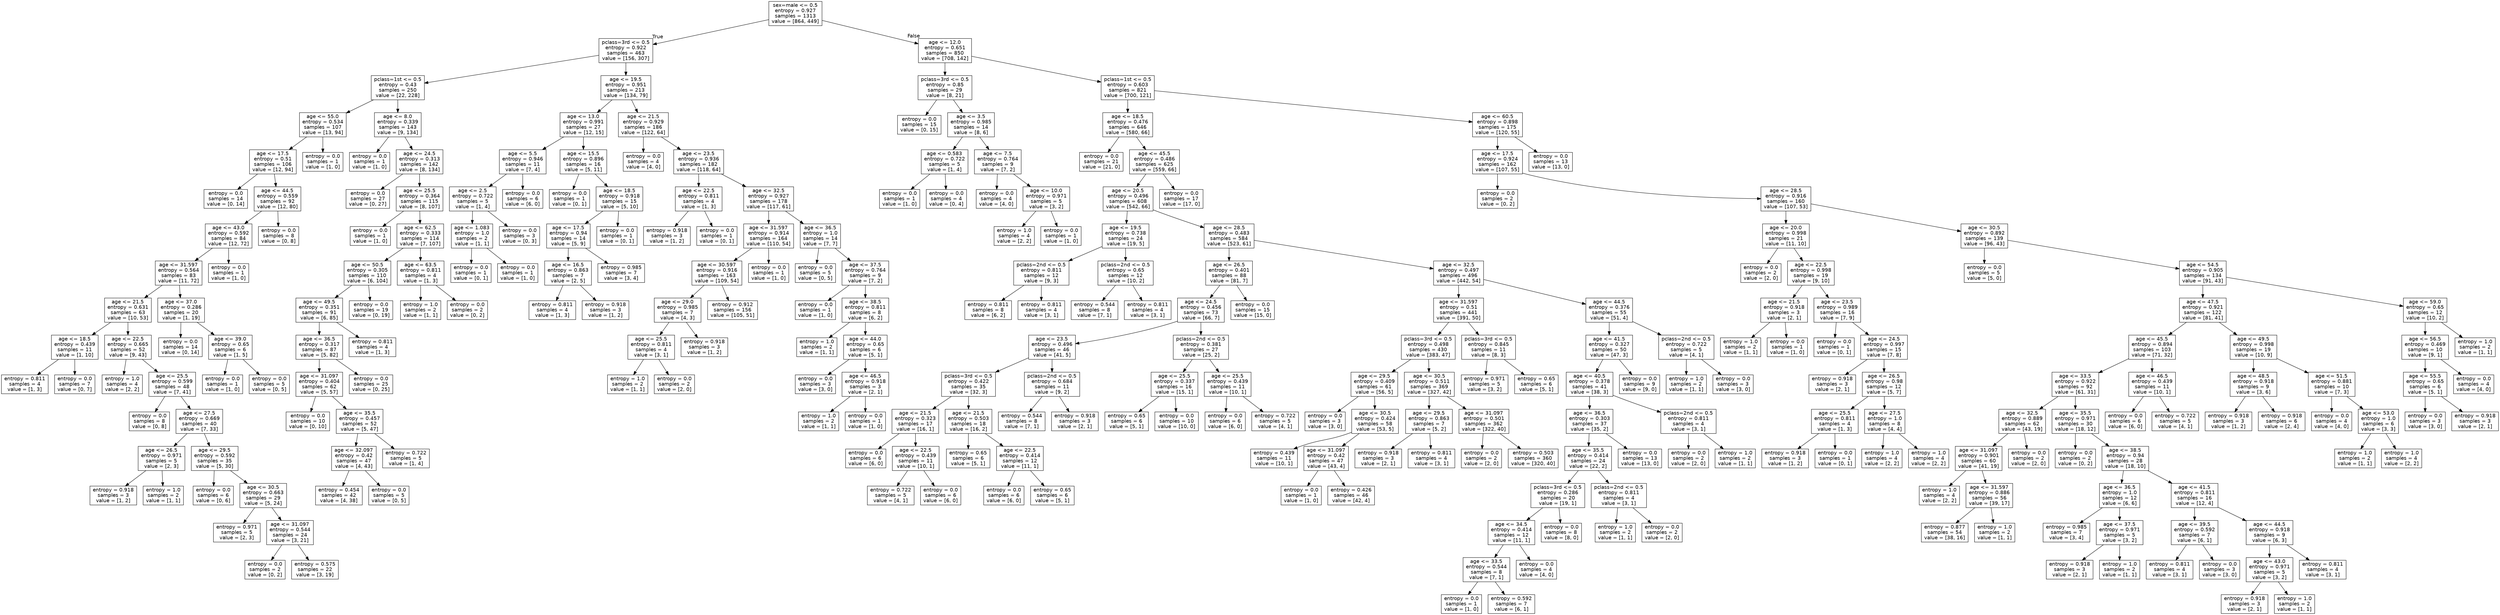 digraph Tree {
node [shape=box, fontname="helvetica"] ;
edge [fontname="helvetica"] ;
0 [label="sex=male <= 0.5\nentropy = 0.927\nsamples = 1313\nvalue = [864, 449]"] ;
1 [label="pclass=3rd <= 0.5\nentropy = 0.922\nsamples = 463\nvalue = [156, 307]"] ;
0 -> 1 [labeldistance=2.5, labelangle=45, headlabel="True"] ;
2 [label="pclass=1st <= 0.5\nentropy = 0.43\nsamples = 250\nvalue = [22, 228]"] ;
1 -> 2 ;
3 [label="age <= 55.0\nentropy = 0.534\nsamples = 107\nvalue = [13, 94]"] ;
2 -> 3 ;
4 [label="age <= 17.5\nentropy = 0.51\nsamples = 106\nvalue = [12, 94]"] ;
3 -> 4 ;
5 [label="entropy = 0.0\nsamples = 14\nvalue = [0, 14]"] ;
4 -> 5 ;
6 [label="age <= 44.5\nentropy = 0.559\nsamples = 92\nvalue = [12, 80]"] ;
4 -> 6 ;
7 [label="age <= 43.0\nentropy = 0.592\nsamples = 84\nvalue = [12, 72]"] ;
6 -> 7 ;
8 [label="age <= 31.597\nentropy = 0.564\nsamples = 83\nvalue = [11, 72]"] ;
7 -> 8 ;
9 [label="age <= 21.5\nentropy = 0.631\nsamples = 63\nvalue = [10, 53]"] ;
8 -> 9 ;
10 [label="age <= 18.5\nentropy = 0.439\nsamples = 11\nvalue = [1, 10]"] ;
9 -> 10 ;
11 [label="entropy = 0.811\nsamples = 4\nvalue = [1, 3]"] ;
10 -> 11 ;
12 [label="entropy = 0.0\nsamples = 7\nvalue = [0, 7]"] ;
10 -> 12 ;
13 [label="age <= 22.5\nentropy = 0.665\nsamples = 52\nvalue = [9, 43]"] ;
9 -> 13 ;
14 [label="entropy = 1.0\nsamples = 4\nvalue = [2, 2]"] ;
13 -> 14 ;
15 [label="age <= 25.5\nentropy = 0.599\nsamples = 48\nvalue = [7, 41]"] ;
13 -> 15 ;
16 [label="entropy = 0.0\nsamples = 8\nvalue = [0, 8]"] ;
15 -> 16 ;
17 [label="age <= 27.5\nentropy = 0.669\nsamples = 40\nvalue = [7, 33]"] ;
15 -> 17 ;
18 [label="age <= 26.5\nentropy = 0.971\nsamples = 5\nvalue = [2, 3]"] ;
17 -> 18 ;
19 [label="entropy = 0.918\nsamples = 3\nvalue = [1, 2]"] ;
18 -> 19 ;
20 [label="entropy = 1.0\nsamples = 2\nvalue = [1, 1]"] ;
18 -> 20 ;
21 [label="age <= 29.5\nentropy = 0.592\nsamples = 35\nvalue = [5, 30]"] ;
17 -> 21 ;
22 [label="entropy = 0.0\nsamples = 6\nvalue = [0, 6]"] ;
21 -> 22 ;
23 [label="age <= 30.5\nentropy = 0.663\nsamples = 29\nvalue = [5, 24]"] ;
21 -> 23 ;
24 [label="entropy = 0.971\nsamples = 5\nvalue = [2, 3]"] ;
23 -> 24 ;
25 [label="age <= 31.097\nentropy = 0.544\nsamples = 24\nvalue = [3, 21]"] ;
23 -> 25 ;
26 [label="entropy = 0.0\nsamples = 2\nvalue = [0, 2]"] ;
25 -> 26 ;
27 [label="entropy = 0.575\nsamples = 22\nvalue = [3, 19]"] ;
25 -> 27 ;
28 [label="age <= 37.0\nentropy = 0.286\nsamples = 20\nvalue = [1, 19]"] ;
8 -> 28 ;
29 [label="entropy = 0.0\nsamples = 14\nvalue = [0, 14]"] ;
28 -> 29 ;
30 [label="age <= 39.0\nentropy = 0.65\nsamples = 6\nvalue = [1, 5]"] ;
28 -> 30 ;
31 [label="entropy = 0.0\nsamples = 1\nvalue = [1, 0]"] ;
30 -> 31 ;
32 [label="entropy = 0.0\nsamples = 5\nvalue = [0, 5]"] ;
30 -> 32 ;
33 [label="entropy = 0.0\nsamples = 1\nvalue = [1, 0]"] ;
7 -> 33 ;
34 [label="entropy = 0.0\nsamples = 8\nvalue = [0, 8]"] ;
6 -> 34 ;
35 [label="entropy = 0.0\nsamples = 1\nvalue = [1, 0]"] ;
3 -> 35 ;
36 [label="age <= 8.0\nentropy = 0.339\nsamples = 143\nvalue = [9, 134]"] ;
2 -> 36 ;
37 [label="entropy = 0.0\nsamples = 1\nvalue = [1, 0]"] ;
36 -> 37 ;
38 [label="age <= 24.5\nentropy = 0.313\nsamples = 142\nvalue = [8, 134]"] ;
36 -> 38 ;
39 [label="entropy = 0.0\nsamples = 27\nvalue = [0, 27]"] ;
38 -> 39 ;
40 [label="age <= 25.5\nentropy = 0.364\nsamples = 115\nvalue = [8, 107]"] ;
38 -> 40 ;
41 [label="entropy = 0.0\nsamples = 1\nvalue = [1, 0]"] ;
40 -> 41 ;
42 [label="age <= 62.5\nentropy = 0.333\nsamples = 114\nvalue = [7, 107]"] ;
40 -> 42 ;
43 [label="age <= 50.5\nentropy = 0.305\nsamples = 110\nvalue = [6, 104]"] ;
42 -> 43 ;
44 [label="age <= 49.5\nentropy = 0.351\nsamples = 91\nvalue = [6, 85]"] ;
43 -> 44 ;
45 [label="age <= 36.5\nentropy = 0.317\nsamples = 87\nvalue = [5, 82]"] ;
44 -> 45 ;
46 [label="age <= 31.097\nentropy = 0.404\nsamples = 62\nvalue = [5, 57]"] ;
45 -> 46 ;
47 [label="entropy = 0.0\nsamples = 10\nvalue = [0, 10]"] ;
46 -> 47 ;
48 [label="age <= 35.5\nentropy = 0.457\nsamples = 52\nvalue = [5, 47]"] ;
46 -> 48 ;
49 [label="age <= 32.097\nentropy = 0.42\nsamples = 47\nvalue = [4, 43]"] ;
48 -> 49 ;
50 [label="entropy = 0.454\nsamples = 42\nvalue = [4, 38]"] ;
49 -> 50 ;
51 [label="entropy = 0.0\nsamples = 5\nvalue = [0, 5]"] ;
49 -> 51 ;
52 [label="entropy = 0.722\nsamples = 5\nvalue = [1, 4]"] ;
48 -> 52 ;
53 [label="entropy = 0.0\nsamples = 25\nvalue = [0, 25]"] ;
45 -> 53 ;
54 [label="entropy = 0.811\nsamples = 4\nvalue = [1, 3]"] ;
44 -> 54 ;
55 [label="entropy = 0.0\nsamples = 19\nvalue = [0, 19]"] ;
43 -> 55 ;
56 [label="age <= 63.5\nentropy = 0.811\nsamples = 4\nvalue = [1, 3]"] ;
42 -> 56 ;
57 [label="entropy = 1.0\nsamples = 2\nvalue = [1, 1]"] ;
56 -> 57 ;
58 [label="entropy = 0.0\nsamples = 2\nvalue = [0, 2]"] ;
56 -> 58 ;
59 [label="age <= 19.5\nentropy = 0.951\nsamples = 213\nvalue = [134, 79]"] ;
1 -> 59 ;
60 [label="age <= 13.0\nentropy = 0.991\nsamples = 27\nvalue = [12, 15]"] ;
59 -> 60 ;
61 [label="age <= 5.5\nentropy = 0.946\nsamples = 11\nvalue = [7, 4]"] ;
60 -> 61 ;
62 [label="age <= 2.5\nentropy = 0.722\nsamples = 5\nvalue = [1, 4]"] ;
61 -> 62 ;
63 [label="age <= 1.083\nentropy = 1.0\nsamples = 2\nvalue = [1, 1]"] ;
62 -> 63 ;
64 [label="entropy = 0.0\nsamples = 1\nvalue = [0, 1]"] ;
63 -> 64 ;
65 [label="entropy = 0.0\nsamples = 1\nvalue = [1, 0]"] ;
63 -> 65 ;
66 [label="entropy = 0.0\nsamples = 3\nvalue = [0, 3]"] ;
62 -> 66 ;
67 [label="entropy = 0.0\nsamples = 6\nvalue = [6, 0]"] ;
61 -> 67 ;
68 [label="age <= 15.5\nentropy = 0.896\nsamples = 16\nvalue = [5, 11]"] ;
60 -> 68 ;
69 [label="entropy = 0.0\nsamples = 1\nvalue = [0, 1]"] ;
68 -> 69 ;
70 [label="age <= 18.5\nentropy = 0.918\nsamples = 15\nvalue = [5, 10]"] ;
68 -> 70 ;
71 [label="age <= 17.5\nentropy = 0.94\nsamples = 14\nvalue = [5, 9]"] ;
70 -> 71 ;
72 [label="age <= 16.5\nentropy = 0.863\nsamples = 7\nvalue = [2, 5]"] ;
71 -> 72 ;
73 [label="entropy = 0.811\nsamples = 4\nvalue = [1, 3]"] ;
72 -> 73 ;
74 [label="entropy = 0.918\nsamples = 3\nvalue = [1, 2]"] ;
72 -> 74 ;
75 [label="entropy = 0.985\nsamples = 7\nvalue = [3, 4]"] ;
71 -> 75 ;
76 [label="entropy = 0.0\nsamples = 1\nvalue = [0, 1]"] ;
70 -> 76 ;
77 [label="age <= 21.5\nentropy = 0.929\nsamples = 186\nvalue = [122, 64]"] ;
59 -> 77 ;
78 [label="entropy = 0.0\nsamples = 4\nvalue = [4, 0]"] ;
77 -> 78 ;
79 [label="age <= 23.5\nentropy = 0.936\nsamples = 182\nvalue = [118, 64]"] ;
77 -> 79 ;
80 [label="age <= 22.5\nentropy = 0.811\nsamples = 4\nvalue = [1, 3]"] ;
79 -> 80 ;
81 [label="entropy = 0.918\nsamples = 3\nvalue = [1, 2]"] ;
80 -> 81 ;
82 [label="entropy = 0.0\nsamples = 1\nvalue = [0, 1]"] ;
80 -> 82 ;
83 [label="age <= 32.5\nentropy = 0.927\nsamples = 178\nvalue = [117, 61]"] ;
79 -> 83 ;
84 [label="age <= 31.597\nentropy = 0.914\nsamples = 164\nvalue = [110, 54]"] ;
83 -> 84 ;
85 [label="age <= 30.597\nentropy = 0.916\nsamples = 163\nvalue = [109, 54]"] ;
84 -> 85 ;
86 [label="age <= 29.0\nentropy = 0.985\nsamples = 7\nvalue = [4, 3]"] ;
85 -> 86 ;
87 [label="age <= 25.5\nentropy = 0.811\nsamples = 4\nvalue = [3, 1]"] ;
86 -> 87 ;
88 [label="entropy = 1.0\nsamples = 2\nvalue = [1, 1]"] ;
87 -> 88 ;
89 [label="entropy = 0.0\nsamples = 2\nvalue = [2, 0]"] ;
87 -> 89 ;
90 [label="entropy = 0.918\nsamples = 3\nvalue = [1, 2]"] ;
86 -> 90 ;
91 [label="entropy = 0.912\nsamples = 156\nvalue = [105, 51]"] ;
85 -> 91 ;
92 [label="entropy = 0.0\nsamples = 1\nvalue = [1, 0]"] ;
84 -> 92 ;
93 [label="age <= 36.5\nentropy = 1.0\nsamples = 14\nvalue = [7, 7]"] ;
83 -> 93 ;
94 [label="entropy = 0.0\nsamples = 5\nvalue = [0, 5]"] ;
93 -> 94 ;
95 [label="age <= 37.5\nentropy = 0.764\nsamples = 9\nvalue = [7, 2]"] ;
93 -> 95 ;
96 [label="entropy = 0.0\nsamples = 1\nvalue = [1, 0]"] ;
95 -> 96 ;
97 [label="age <= 38.5\nentropy = 0.811\nsamples = 8\nvalue = [6, 2]"] ;
95 -> 97 ;
98 [label="entropy = 1.0\nsamples = 2\nvalue = [1, 1]"] ;
97 -> 98 ;
99 [label="age <= 44.0\nentropy = 0.65\nsamples = 6\nvalue = [5, 1]"] ;
97 -> 99 ;
100 [label="entropy = 0.0\nsamples = 3\nvalue = [3, 0]"] ;
99 -> 100 ;
101 [label="age <= 46.5\nentropy = 0.918\nsamples = 3\nvalue = [2, 1]"] ;
99 -> 101 ;
102 [label="entropy = 1.0\nsamples = 2\nvalue = [1, 1]"] ;
101 -> 102 ;
103 [label="entropy = 0.0\nsamples = 1\nvalue = [1, 0]"] ;
101 -> 103 ;
104 [label="age <= 12.0\nentropy = 0.651\nsamples = 850\nvalue = [708, 142]"] ;
0 -> 104 [labeldistance=2.5, labelangle=-45, headlabel="False"] ;
105 [label="pclass=3rd <= 0.5\nentropy = 0.85\nsamples = 29\nvalue = [8, 21]"] ;
104 -> 105 ;
106 [label="entropy = 0.0\nsamples = 15\nvalue = [0, 15]"] ;
105 -> 106 ;
107 [label="age <= 3.5\nentropy = 0.985\nsamples = 14\nvalue = [8, 6]"] ;
105 -> 107 ;
108 [label="age <= 0.583\nentropy = 0.722\nsamples = 5\nvalue = [1, 4]"] ;
107 -> 108 ;
109 [label="entropy = 0.0\nsamples = 1\nvalue = [1, 0]"] ;
108 -> 109 ;
110 [label="entropy = 0.0\nsamples = 4\nvalue = [0, 4]"] ;
108 -> 110 ;
111 [label="age <= 7.5\nentropy = 0.764\nsamples = 9\nvalue = [7, 2]"] ;
107 -> 111 ;
112 [label="entropy = 0.0\nsamples = 4\nvalue = [4, 0]"] ;
111 -> 112 ;
113 [label="age <= 10.0\nentropy = 0.971\nsamples = 5\nvalue = [3, 2]"] ;
111 -> 113 ;
114 [label="entropy = 1.0\nsamples = 4\nvalue = [2, 2]"] ;
113 -> 114 ;
115 [label="entropy = 0.0\nsamples = 1\nvalue = [1, 0]"] ;
113 -> 115 ;
116 [label="pclass=1st <= 0.5\nentropy = 0.603\nsamples = 821\nvalue = [700, 121]"] ;
104 -> 116 ;
117 [label="age <= 18.5\nentropy = 0.476\nsamples = 646\nvalue = [580, 66]"] ;
116 -> 117 ;
118 [label="entropy = 0.0\nsamples = 21\nvalue = [21, 0]"] ;
117 -> 118 ;
119 [label="age <= 45.5\nentropy = 0.486\nsamples = 625\nvalue = [559, 66]"] ;
117 -> 119 ;
120 [label="age <= 20.5\nentropy = 0.496\nsamples = 608\nvalue = [542, 66]"] ;
119 -> 120 ;
121 [label="age <= 19.5\nentropy = 0.738\nsamples = 24\nvalue = [19, 5]"] ;
120 -> 121 ;
122 [label="pclass=2nd <= 0.5\nentropy = 0.811\nsamples = 12\nvalue = [9, 3]"] ;
121 -> 122 ;
123 [label="entropy = 0.811\nsamples = 8\nvalue = [6, 2]"] ;
122 -> 123 ;
124 [label="entropy = 0.811\nsamples = 4\nvalue = [3, 1]"] ;
122 -> 124 ;
125 [label="pclass=2nd <= 0.5\nentropy = 0.65\nsamples = 12\nvalue = [10, 2]"] ;
121 -> 125 ;
126 [label="entropy = 0.544\nsamples = 8\nvalue = [7, 1]"] ;
125 -> 126 ;
127 [label="entropy = 0.811\nsamples = 4\nvalue = [3, 1]"] ;
125 -> 127 ;
128 [label="age <= 28.5\nentropy = 0.483\nsamples = 584\nvalue = [523, 61]"] ;
120 -> 128 ;
129 [label="age <= 26.5\nentropy = 0.401\nsamples = 88\nvalue = [81, 7]"] ;
128 -> 129 ;
130 [label="age <= 24.5\nentropy = 0.456\nsamples = 73\nvalue = [66, 7]"] ;
129 -> 130 ;
131 [label="age <= 23.5\nentropy = 0.496\nsamples = 46\nvalue = [41, 5]"] ;
130 -> 131 ;
132 [label="pclass=3rd <= 0.5\nentropy = 0.422\nsamples = 35\nvalue = [32, 3]"] ;
131 -> 132 ;
133 [label="age <= 21.5\nentropy = 0.323\nsamples = 17\nvalue = [16, 1]"] ;
132 -> 133 ;
134 [label="entropy = 0.0\nsamples = 6\nvalue = [6, 0]"] ;
133 -> 134 ;
135 [label="age <= 22.5\nentropy = 0.439\nsamples = 11\nvalue = [10, 1]"] ;
133 -> 135 ;
136 [label="entropy = 0.722\nsamples = 5\nvalue = [4, 1]"] ;
135 -> 136 ;
137 [label="entropy = 0.0\nsamples = 6\nvalue = [6, 0]"] ;
135 -> 137 ;
138 [label="age <= 21.5\nentropy = 0.503\nsamples = 18\nvalue = [16, 2]"] ;
132 -> 138 ;
139 [label="entropy = 0.65\nsamples = 6\nvalue = [5, 1]"] ;
138 -> 139 ;
140 [label="age <= 22.5\nentropy = 0.414\nsamples = 12\nvalue = [11, 1]"] ;
138 -> 140 ;
141 [label="entropy = 0.0\nsamples = 6\nvalue = [6, 0]"] ;
140 -> 141 ;
142 [label="entropy = 0.65\nsamples = 6\nvalue = [5, 1]"] ;
140 -> 142 ;
143 [label="pclass=2nd <= 0.5\nentropy = 0.684\nsamples = 11\nvalue = [9, 2]"] ;
131 -> 143 ;
144 [label="entropy = 0.544\nsamples = 8\nvalue = [7, 1]"] ;
143 -> 144 ;
145 [label="entropy = 0.918\nsamples = 3\nvalue = [2, 1]"] ;
143 -> 145 ;
146 [label="pclass=2nd <= 0.5\nentropy = 0.381\nsamples = 27\nvalue = [25, 2]"] ;
130 -> 146 ;
147 [label="age <= 25.5\nentropy = 0.337\nsamples = 16\nvalue = [15, 1]"] ;
146 -> 147 ;
148 [label="entropy = 0.65\nsamples = 6\nvalue = [5, 1]"] ;
147 -> 148 ;
149 [label="entropy = 0.0\nsamples = 10\nvalue = [10, 0]"] ;
147 -> 149 ;
150 [label="age <= 25.5\nentropy = 0.439\nsamples = 11\nvalue = [10, 1]"] ;
146 -> 150 ;
151 [label="entropy = 0.0\nsamples = 6\nvalue = [6, 0]"] ;
150 -> 151 ;
152 [label="entropy = 0.722\nsamples = 5\nvalue = [4, 1]"] ;
150 -> 152 ;
153 [label="entropy = 0.0\nsamples = 15\nvalue = [15, 0]"] ;
129 -> 153 ;
154 [label="age <= 32.5\nentropy = 0.497\nsamples = 496\nvalue = [442, 54]"] ;
128 -> 154 ;
155 [label="age <= 31.597\nentropy = 0.51\nsamples = 441\nvalue = [391, 50]"] ;
154 -> 155 ;
156 [label="pclass=3rd <= 0.5\nentropy = 0.498\nsamples = 430\nvalue = [383, 47]"] ;
155 -> 156 ;
157 [label="age <= 29.5\nentropy = 0.409\nsamples = 61\nvalue = [56, 5]"] ;
156 -> 157 ;
158 [label="entropy = 0.0\nsamples = 3\nvalue = [3, 0]"] ;
157 -> 158 ;
159 [label="age <= 30.5\nentropy = 0.424\nsamples = 58\nvalue = [53, 5]"] ;
157 -> 159 ;
160 [label="entropy = 0.439\nsamples = 11\nvalue = [10, 1]"] ;
159 -> 160 ;
161 [label="age <= 31.097\nentropy = 0.42\nsamples = 47\nvalue = [43, 4]"] ;
159 -> 161 ;
162 [label="entropy = 0.0\nsamples = 1\nvalue = [1, 0]"] ;
161 -> 162 ;
163 [label="entropy = 0.426\nsamples = 46\nvalue = [42, 4]"] ;
161 -> 163 ;
164 [label="age <= 30.5\nentropy = 0.511\nsamples = 369\nvalue = [327, 42]"] ;
156 -> 164 ;
165 [label="age <= 29.5\nentropy = 0.863\nsamples = 7\nvalue = [5, 2]"] ;
164 -> 165 ;
166 [label="entropy = 0.918\nsamples = 3\nvalue = [2, 1]"] ;
165 -> 166 ;
167 [label="entropy = 0.811\nsamples = 4\nvalue = [3, 1]"] ;
165 -> 167 ;
168 [label="age <= 31.097\nentropy = 0.501\nsamples = 362\nvalue = [322, 40]"] ;
164 -> 168 ;
169 [label="entropy = 0.0\nsamples = 2\nvalue = [2, 0]"] ;
168 -> 169 ;
170 [label="entropy = 0.503\nsamples = 360\nvalue = [320, 40]"] ;
168 -> 170 ;
171 [label="pclass=3rd <= 0.5\nentropy = 0.845\nsamples = 11\nvalue = [8, 3]"] ;
155 -> 171 ;
172 [label="entropy = 0.971\nsamples = 5\nvalue = [3, 2]"] ;
171 -> 172 ;
173 [label="entropy = 0.65\nsamples = 6\nvalue = [5, 1]"] ;
171 -> 173 ;
174 [label="age <= 44.5\nentropy = 0.376\nsamples = 55\nvalue = [51, 4]"] ;
154 -> 174 ;
175 [label="age <= 41.5\nentropy = 0.327\nsamples = 50\nvalue = [47, 3]"] ;
174 -> 175 ;
176 [label="age <= 40.5\nentropy = 0.378\nsamples = 41\nvalue = [38, 3]"] ;
175 -> 176 ;
177 [label="age <= 36.5\nentropy = 0.303\nsamples = 37\nvalue = [35, 2]"] ;
176 -> 177 ;
178 [label="age <= 35.5\nentropy = 0.414\nsamples = 24\nvalue = [22, 2]"] ;
177 -> 178 ;
179 [label="pclass=3rd <= 0.5\nentropy = 0.286\nsamples = 20\nvalue = [19, 1]"] ;
178 -> 179 ;
180 [label="age <= 34.5\nentropy = 0.414\nsamples = 12\nvalue = [11, 1]"] ;
179 -> 180 ;
181 [label="age <= 33.5\nentropy = 0.544\nsamples = 8\nvalue = [7, 1]"] ;
180 -> 181 ;
182 [label="entropy = 0.0\nsamples = 1\nvalue = [1, 0]"] ;
181 -> 182 ;
183 [label="entropy = 0.592\nsamples = 7\nvalue = [6, 1]"] ;
181 -> 183 ;
184 [label="entropy = 0.0\nsamples = 4\nvalue = [4, 0]"] ;
180 -> 184 ;
185 [label="entropy = 0.0\nsamples = 8\nvalue = [8, 0]"] ;
179 -> 185 ;
186 [label="pclass=2nd <= 0.5\nentropy = 0.811\nsamples = 4\nvalue = [3, 1]"] ;
178 -> 186 ;
187 [label="entropy = 1.0\nsamples = 2\nvalue = [1, 1]"] ;
186 -> 187 ;
188 [label="entropy = 0.0\nsamples = 2\nvalue = [2, 0]"] ;
186 -> 188 ;
189 [label="entropy = 0.0\nsamples = 13\nvalue = [13, 0]"] ;
177 -> 189 ;
190 [label="pclass=2nd <= 0.5\nentropy = 0.811\nsamples = 4\nvalue = [3, 1]"] ;
176 -> 190 ;
191 [label="entropy = 0.0\nsamples = 2\nvalue = [2, 0]"] ;
190 -> 191 ;
192 [label="entropy = 1.0\nsamples = 2\nvalue = [1, 1]"] ;
190 -> 192 ;
193 [label="entropy = 0.0\nsamples = 9\nvalue = [9, 0]"] ;
175 -> 193 ;
194 [label="pclass=2nd <= 0.5\nentropy = 0.722\nsamples = 5\nvalue = [4, 1]"] ;
174 -> 194 ;
195 [label="entropy = 1.0\nsamples = 2\nvalue = [1, 1]"] ;
194 -> 195 ;
196 [label="entropy = 0.0\nsamples = 3\nvalue = [3, 0]"] ;
194 -> 196 ;
197 [label="entropy = 0.0\nsamples = 17\nvalue = [17, 0]"] ;
119 -> 197 ;
198 [label="age <= 60.5\nentropy = 0.898\nsamples = 175\nvalue = [120, 55]"] ;
116 -> 198 ;
199 [label="age <= 17.5\nentropy = 0.924\nsamples = 162\nvalue = [107, 55]"] ;
198 -> 199 ;
200 [label="entropy = 0.0\nsamples = 2\nvalue = [0, 2]"] ;
199 -> 200 ;
201 [label="age <= 28.5\nentropy = 0.916\nsamples = 160\nvalue = [107, 53]"] ;
199 -> 201 ;
202 [label="age <= 20.0\nentropy = 0.998\nsamples = 21\nvalue = [11, 10]"] ;
201 -> 202 ;
203 [label="entropy = 0.0\nsamples = 2\nvalue = [2, 0]"] ;
202 -> 203 ;
204 [label="age <= 22.5\nentropy = 0.998\nsamples = 19\nvalue = [9, 10]"] ;
202 -> 204 ;
205 [label="age <= 21.5\nentropy = 0.918\nsamples = 3\nvalue = [2, 1]"] ;
204 -> 205 ;
206 [label="entropy = 1.0\nsamples = 2\nvalue = [1, 1]"] ;
205 -> 206 ;
207 [label="entropy = 0.0\nsamples = 1\nvalue = [1, 0]"] ;
205 -> 207 ;
208 [label="age <= 23.5\nentropy = 0.989\nsamples = 16\nvalue = [7, 9]"] ;
204 -> 208 ;
209 [label="entropy = 0.0\nsamples = 1\nvalue = [0, 1]"] ;
208 -> 209 ;
210 [label="age <= 24.5\nentropy = 0.997\nsamples = 15\nvalue = [7, 8]"] ;
208 -> 210 ;
211 [label="entropy = 0.918\nsamples = 3\nvalue = [2, 1]"] ;
210 -> 211 ;
212 [label="age <= 26.5\nentropy = 0.98\nsamples = 12\nvalue = [5, 7]"] ;
210 -> 212 ;
213 [label="age <= 25.5\nentropy = 0.811\nsamples = 4\nvalue = [1, 3]"] ;
212 -> 213 ;
214 [label="entropy = 0.918\nsamples = 3\nvalue = [1, 2]"] ;
213 -> 214 ;
215 [label="entropy = 0.0\nsamples = 1\nvalue = [0, 1]"] ;
213 -> 215 ;
216 [label="age <= 27.5\nentropy = 1.0\nsamples = 8\nvalue = [4, 4]"] ;
212 -> 216 ;
217 [label="entropy = 1.0\nsamples = 4\nvalue = [2, 2]"] ;
216 -> 217 ;
218 [label="entropy = 1.0\nsamples = 4\nvalue = [2, 2]"] ;
216 -> 218 ;
219 [label="age <= 30.5\nentropy = 0.892\nsamples = 139\nvalue = [96, 43]"] ;
201 -> 219 ;
220 [label="entropy = 0.0\nsamples = 5\nvalue = [5, 0]"] ;
219 -> 220 ;
221 [label="age <= 54.5\nentropy = 0.905\nsamples = 134\nvalue = [91, 43]"] ;
219 -> 221 ;
222 [label="age <= 47.5\nentropy = 0.921\nsamples = 122\nvalue = [81, 41]"] ;
221 -> 222 ;
223 [label="age <= 45.5\nentropy = 0.894\nsamples = 103\nvalue = [71, 32]"] ;
222 -> 223 ;
224 [label="age <= 33.5\nentropy = 0.922\nsamples = 92\nvalue = [61, 31]"] ;
223 -> 224 ;
225 [label="age <= 32.5\nentropy = 0.889\nsamples = 62\nvalue = [43, 19]"] ;
224 -> 225 ;
226 [label="age <= 31.097\nentropy = 0.901\nsamples = 60\nvalue = [41, 19]"] ;
225 -> 226 ;
227 [label="entropy = 1.0\nsamples = 4\nvalue = [2, 2]"] ;
226 -> 227 ;
228 [label="age <= 31.597\nentropy = 0.886\nsamples = 56\nvalue = [39, 17]"] ;
226 -> 228 ;
229 [label="entropy = 0.877\nsamples = 54\nvalue = [38, 16]"] ;
228 -> 229 ;
230 [label="entropy = 1.0\nsamples = 2\nvalue = [1, 1]"] ;
228 -> 230 ;
231 [label="entropy = 0.0\nsamples = 2\nvalue = [2, 0]"] ;
225 -> 231 ;
232 [label="age <= 35.5\nentropy = 0.971\nsamples = 30\nvalue = [18, 12]"] ;
224 -> 232 ;
233 [label="entropy = 0.0\nsamples = 2\nvalue = [0, 2]"] ;
232 -> 233 ;
234 [label="age <= 38.5\nentropy = 0.94\nsamples = 28\nvalue = [18, 10]"] ;
232 -> 234 ;
235 [label="age <= 36.5\nentropy = 1.0\nsamples = 12\nvalue = [6, 6]"] ;
234 -> 235 ;
236 [label="entropy = 0.985\nsamples = 7\nvalue = [3, 4]"] ;
235 -> 236 ;
237 [label="age <= 37.5\nentropy = 0.971\nsamples = 5\nvalue = [3, 2]"] ;
235 -> 237 ;
238 [label="entropy = 0.918\nsamples = 3\nvalue = [2, 1]"] ;
237 -> 238 ;
239 [label="entropy = 1.0\nsamples = 2\nvalue = [1, 1]"] ;
237 -> 239 ;
240 [label="age <= 41.5\nentropy = 0.811\nsamples = 16\nvalue = [12, 4]"] ;
234 -> 240 ;
241 [label="age <= 39.5\nentropy = 0.592\nsamples = 7\nvalue = [6, 1]"] ;
240 -> 241 ;
242 [label="entropy = 0.811\nsamples = 4\nvalue = [3, 1]"] ;
241 -> 242 ;
243 [label="entropy = 0.0\nsamples = 3\nvalue = [3, 0]"] ;
241 -> 243 ;
244 [label="age <= 44.5\nentropy = 0.918\nsamples = 9\nvalue = [6, 3]"] ;
240 -> 244 ;
245 [label="age <= 43.0\nentropy = 0.971\nsamples = 5\nvalue = [3, 2]"] ;
244 -> 245 ;
246 [label="entropy = 0.918\nsamples = 3\nvalue = [2, 1]"] ;
245 -> 246 ;
247 [label="entropy = 1.0\nsamples = 2\nvalue = [1, 1]"] ;
245 -> 247 ;
248 [label="entropy = 0.811\nsamples = 4\nvalue = [3, 1]"] ;
244 -> 248 ;
249 [label="age <= 46.5\nentropy = 0.439\nsamples = 11\nvalue = [10, 1]"] ;
223 -> 249 ;
250 [label="entropy = 0.0\nsamples = 6\nvalue = [6, 0]"] ;
249 -> 250 ;
251 [label="entropy = 0.722\nsamples = 5\nvalue = [4, 1]"] ;
249 -> 251 ;
252 [label="age <= 49.5\nentropy = 0.998\nsamples = 19\nvalue = [10, 9]"] ;
222 -> 252 ;
253 [label="age <= 48.5\nentropy = 0.918\nsamples = 9\nvalue = [3, 6]"] ;
252 -> 253 ;
254 [label="entropy = 0.918\nsamples = 3\nvalue = [1, 2]"] ;
253 -> 254 ;
255 [label="entropy = 0.918\nsamples = 6\nvalue = [2, 4]"] ;
253 -> 255 ;
256 [label="age <= 51.5\nentropy = 0.881\nsamples = 10\nvalue = [7, 3]"] ;
252 -> 256 ;
257 [label="entropy = 0.0\nsamples = 4\nvalue = [4, 0]"] ;
256 -> 257 ;
258 [label="age <= 53.0\nentropy = 1.0\nsamples = 6\nvalue = [3, 3]"] ;
256 -> 258 ;
259 [label="entropy = 1.0\nsamples = 2\nvalue = [1, 1]"] ;
258 -> 259 ;
260 [label="entropy = 1.0\nsamples = 4\nvalue = [2, 2]"] ;
258 -> 260 ;
261 [label="age <= 59.0\nentropy = 0.65\nsamples = 12\nvalue = [10, 2]"] ;
221 -> 261 ;
262 [label="age <= 56.5\nentropy = 0.469\nsamples = 10\nvalue = [9, 1]"] ;
261 -> 262 ;
263 [label="age <= 55.5\nentropy = 0.65\nsamples = 6\nvalue = [5, 1]"] ;
262 -> 263 ;
264 [label="entropy = 0.0\nsamples = 3\nvalue = [3, 0]"] ;
263 -> 264 ;
265 [label="entropy = 0.918\nsamples = 3\nvalue = [2, 1]"] ;
263 -> 265 ;
266 [label="entropy = 0.0\nsamples = 4\nvalue = [4, 0]"] ;
262 -> 266 ;
267 [label="entropy = 1.0\nsamples = 2\nvalue = [1, 1]"] ;
261 -> 267 ;
268 [label="entropy = 0.0\nsamples = 13\nvalue = [13, 0]"] ;
198 -> 268 ;
}
